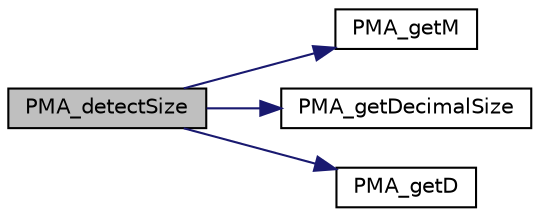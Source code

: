 digraph G
{
  edge [fontname="Helvetica",fontsize="10",labelfontname="Helvetica",labelfontsize="10"];
  node [fontname="Helvetica",fontsize="10",shape=record];
  rankdir="LR";
  Node1 [label="PMA_detectSize",height=0.2,width=0.4,color="black", fillcolor="grey75", style="filled" fontcolor="black"];
  Node1 -> Node2 [color="midnightblue",fontsize="10",style="solid",fontname="Helvetica"];
  Node2 [label="PMA_getM",height=0.2,width=0.4,color="black", fillcolor="white", style="filled",URL="$import_8lib_8php.html#a61b2cb2a287012354c3615833c4cc01a",tooltip="Obtains the precision (total # of digits) from a size of type decimal."];
  Node1 -> Node3 [color="midnightblue",fontsize="10",style="solid",fontname="Helvetica"];
  Node3 [label="PMA_getDecimalSize",height=0.2,width=0.4,color="black", fillcolor="white", style="filled",URL="$import_8lib_8php.html#a171a87072131ea75bfb7b62903f69030",tooltip="Obtains the decimal size of a given cell."];
  Node1 -> Node4 [color="midnightblue",fontsize="10",style="solid",fontname="Helvetica"];
  Node4 [label="PMA_getD",height=0.2,width=0.4,color="black", fillcolor="white", style="filled",URL="$import_8lib_8php.html#ad30aad4af982694e9ffc103fb7ae3a1b",tooltip="Obtains the scale (# of digits to the right of the decimal point) from a size of type decimal..."];
}
